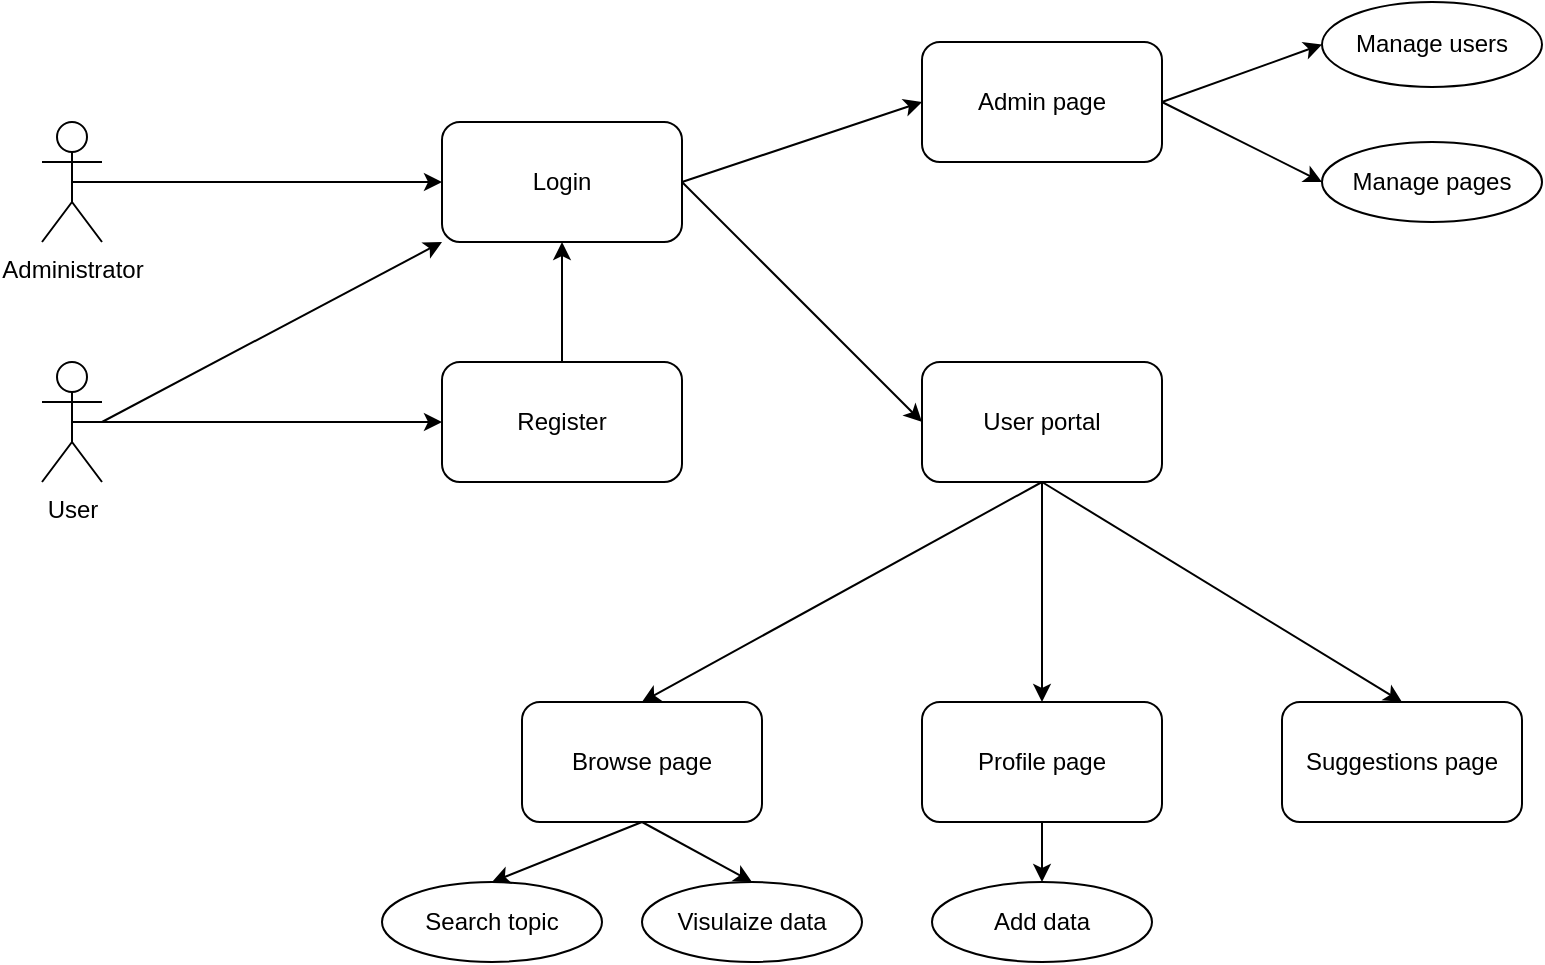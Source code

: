 <mxfile version="15.8.4" type="google"><diagram name="Page-1" id="e7e014a7-5840-1c2e-5031-d8a46d1fe8dd"><mxGraphModel dx="1038" dy="547" grid="1" gridSize="10" guides="1" tooltips="1" connect="1" arrows="1" fold="1" page="1" pageScale="1" pageWidth="1169" pageHeight="826" background="none" math="0" shadow="0"><root><mxCell id="0"/><mxCell id="1" parent="0"/><mxCell id="w4NtOH73_q0VpbIpz3PS-41" value="User" style="shape=umlActor;verticalLabelPosition=bottom;verticalAlign=top;html=1;outlineConnect=0;" vertex="1" parent="1"><mxGeometry x="320" y="490" width="30" height="60" as="geometry"/></mxCell><mxCell id="w4NtOH73_q0VpbIpz3PS-42" value="Administrator" style="shape=umlActor;verticalLabelPosition=bottom;verticalAlign=top;html=1;outlineConnect=0;" vertex="1" parent="1"><mxGeometry x="320" y="370" width="30" height="60" as="geometry"/></mxCell><mxCell id="w4NtOH73_q0VpbIpz3PS-45" value="Login" style="rounded=1;whiteSpace=wrap;html=1;" vertex="1" parent="1"><mxGeometry x="520" y="370" width="120" height="60" as="geometry"/></mxCell><mxCell id="w4NtOH73_q0VpbIpz3PS-46" value="Register" style="rounded=1;whiteSpace=wrap;html=1;" vertex="1" parent="1"><mxGeometry x="520" y="490" width="120" height="60" as="geometry"/></mxCell><mxCell id="w4NtOH73_q0VpbIpz3PS-47" value="" style="endArrow=classic;html=1;rounded=0;entryX=0;entryY=0.5;entryDx=0;entryDy=0;exitX=0.5;exitY=0.5;exitDx=0;exitDy=0;exitPerimeter=0;" edge="1" parent="1" source="w4NtOH73_q0VpbIpz3PS-42" target="w4NtOH73_q0VpbIpz3PS-45"><mxGeometry width="50" height="50" relative="1" as="geometry"><mxPoint x="370" y="320" as="sourcePoint"/><mxPoint x="600" y="420" as="targetPoint"/></mxGeometry></mxCell><mxCell id="w4NtOH73_q0VpbIpz3PS-48" value="" style="endArrow=classic;html=1;rounded=0;exitX=0.5;exitY=0.5;exitDx=0;exitDy=0;exitPerimeter=0;entryX=0;entryY=0.5;entryDx=0;entryDy=0;" edge="1" parent="1" source="w4NtOH73_q0VpbIpz3PS-41" target="w4NtOH73_q0VpbIpz3PS-46"><mxGeometry width="50" height="50" relative="1" as="geometry"><mxPoint x="550" y="470" as="sourcePoint"/><mxPoint x="600" y="420" as="targetPoint"/></mxGeometry></mxCell><mxCell id="w4NtOH73_q0VpbIpz3PS-49" value="" style="endArrow=classic;html=1;rounded=0;exitX=0.5;exitY=0;exitDx=0;exitDy=0;entryX=0.5;entryY=1;entryDx=0;entryDy=0;" edge="1" parent="1" source="w4NtOH73_q0VpbIpz3PS-46" target="w4NtOH73_q0VpbIpz3PS-45"><mxGeometry width="50" height="50" relative="1" as="geometry"><mxPoint x="550" y="470" as="sourcePoint"/><mxPoint x="600" y="420" as="targetPoint"/></mxGeometry></mxCell><mxCell id="w4NtOH73_q0VpbIpz3PS-50" value="Admin page" style="rounded=1;whiteSpace=wrap;html=1;" vertex="1" parent="1"><mxGeometry x="760" y="330" width="120" height="60" as="geometry"/></mxCell><mxCell id="w4NtOH73_q0VpbIpz3PS-51" value="User portal" style="rounded=1;whiteSpace=wrap;html=1;" vertex="1" parent="1"><mxGeometry x="760" y="490" width="120" height="60" as="geometry"/></mxCell><mxCell id="w4NtOH73_q0VpbIpz3PS-52" value="" style="endArrow=classic;html=1;rounded=0;entryX=0;entryY=0.5;entryDx=0;entryDy=0;exitX=1;exitY=0.5;exitDx=0;exitDy=0;" edge="1" parent="1" source="w4NtOH73_q0VpbIpz3PS-45" target="w4NtOH73_q0VpbIpz3PS-50"><mxGeometry width="50" height="50" relative="1" as="geometry"><mxPoint x="550" y="470" as="sourcePoint"/><mxPoint x="600" y="420" as="targetPoint"/></mxGeometry></mxCell><mxCell id="w4NtOH73_q0VpbIpz3PS-53" value="" style="endArrow=classic;html=1;rounded=0;entryX=0;entryY=0.5;entryDx=0;entryDy=0;exitX=1;exitY=0.5;exitDx=0;exitDy=0;" edge="1" parent="1" source="w4NtOH73_q0VpbIpz3PS-45" target="w4NtOH73_q0VpbIpz3PS-51"><mxGeometry width="50" height="50" relative="1" as="geometry"><mxPoint x="550" y="470" as="sourcePoint"/><mxPoint x="600" y="420" as="targetPoint"/></mxGeometry></mxCell><mxCell id="w4NtOH73_q0VpbIpz3PS-55" value="" style="endArrow=classic;html=1;rounded=0;entryX=0;entryY=1;entryDx=0;entryDy=0;" edge="1" parent="1" target="w4NtOH73_q0VpbIpz3PS-45"><mxGeometry width="50" height="50" relative="1" as="geometry"><mxPoint x="350" y="520" as="sourcePoint"/><mxPoint x="600" y="420" as="targetPoint"/></mxGeometry></mxCell><mxCell id="w4NtOH73_q0VpbIpz3PS-56" value="Manage users" style="ellipse;whiteSpace=wrap;html=1;" vertex="1" parent="1"><mxGeometry x="960" y="310" width="110" height="42.5" as="geometry"/></mxCell><mxCell id="w4NtOH73_q0VpbIpz3PS-57" value="" style="endArrow=classic;html=1;rounded=0;entryX=0;entryY=0.5;entryDx=0;entryDy=0;exitX=1;exitY=0.5;exitDx=0;exitDy=0;" edge="1" parent="1" source="w4NtOH73_q0VpbIpz3PS-50" target="w4NtOH73_q0VpbIpz3PS-56"><mxGeometry width="50" height="50" relative="1" as="geometry"><mxPoint x="630" y="470" as="sourcePoint"/><mxPoint x="680" y="420" as="targetPoint"/></mxGeometry></mxCell><mxCell id="w4NtOH73_q0VpbIpz3PS-58" value="Add data" style="ellipse;whiteSpace=wrap;html=1;" vertex="1" parent="1"><mxGeometry x="765" y="750" width="110" height="40" as="geometry"/></mxCell><mxCell id="w4NtOH73_q0VpbIpz3PS-61" value="Search topic" style="ellipse;whiteSpace=wrap;html=1;" vertex="1" parent="1"><mxGeometry x="490" y="750" width="110" height="40" as="geometry"/></mxCell><mxCell id="w4NtOH73_q0VpbIpz3PS-64" value="Browse page" style="rounded=1;whiteSpace=wrap;html=1;" vertex="1" parent="1"><mxGeometry x="560" y="660" width="120" height="60" as="geometry"/></mxCell><mxCell id="w4NtOH73_q0VpbIpz3PS-65" value="Profile page" style="rounded=1;whiteSpace=wrap;html=1;" vertex="1" parent="1"><mxGeometry x="760" y="660" width="120" height="60" as="geometry"/></mxCell><mxCell id="w4NtOH73_q0VpbIpz3PS-66" value="Suggestions page" style="rounded=1;whiteSpace=wrap;html=1;" vertex="1" parent="1"><mxGeometry x="940" y="660" width="120" height="60" as="geometry"/></mxCell><mxCell id="w4NtOH73_q0VpbIpz3PS-67" value="" style="endArrow=classic;html=1;rounded=0;exitX=0.5;exitY=1;exitDx=0;exitDy=0;" edge="1" parent="1" source="w4NtOH73_q0VpbIpz3PS-51" target="w4NtOH73_q0VpbIpz3PS-65"><mxGeometry width="50" height="50" relative="1" as="geometry"><mxPoint x="890" y="670" as="sourcePoint"/><mxPoint x="940" y="620" as="targetPoint"/></mxGeometry></mxCell><mxCell id="w4NtOH73_q0VpbIpz3PS-68" value="Visulaize data" style="ellipse;whiteSpace=wrap;html=1;" vertex="1" parent="1"><mxGeometry x="620" y="750" width="110" height="40" as="geometry"/></mxCell><mxCell id="w4NtOH73_q0VpbIpz3PS-69" value="" style="endArrow=classic;html=1;rounded=0;exitX=0.5;exitY=1;exitDx=0;exitDy=0;entryX=0.5;entryY=0;entryDx=0;entryDy=0;" edge="1" parent="1" source="w4NtOH73_q0VpbIpz3PS-64" target="w4NtOH73_q0VpbIpz3PS-68"><mxGeometry width="50" height="50" relative="1" as="geometry"><mxPoint x="890" y="590" as="sourcePoint"/><mxPoint x="940" y="540" as="targetPoint"/></mxGeometry></mxCell><mxCell id="w4NtOH73_q0VpbIpz3PS-70" value="" style="endArrow=classic;html=1;rounded=0;entryX=0.5;entryY=0;entryDx=0;entryDy=0;exitX=0.5;exitY=1;exitDx=0;exitDy=0;" edge="1" parent="1" source="w4NtOH73_q0VpbIpz3PS-64" target="w4NtOH73_q0VpbIpz3PS-61"><mxGeometry width="50" height="50" relative="1" as="geometry"><mxPoint x="630" y="720" as="sourcePoint"/><mxPoint x="940" y="540" as="targetPoint"/></mxGeometry></mxCell><mxCell id="w4NtOH73_q0VpbIpz3PS-71" value="" style="endArrow=classic;html=1;rounded=0;exitX=0.5;exitY=1;exitDx=0;exitDy=0;entryX=0.5;entryY=0;entryDx=0;entryDy=0;" edge="1" parent="1" source="w4NtOH73_q0VpbIpz3PS-51" target="w4NtOH73_q0VpbIpz3PS-64"><mxGeometry width="50" height="50" relative="1" as="geometry"><mxPoint x="890" y="590" as="sourcePoint"/><mxPoint x="940" y="540" as="targetPoint"/></mxGeometry></mxCell><mxCell id="w4NtOH73_q0VpbIpz3PS-72" value="" style="endArrow=classic;html=1;rounded=0;exitX=0.5;exitY=1;exitDx=0;exitDy=0;entryX=0.5;entryY=0;entryDx=0;entryDy=0;" edge="1" parent="1" source="w4NtOH73_q0VpbIpz3PS-51" target="w4NtOH73_q0VpbIpz3PS-66"><mxGeometry width="50" height="50" relative="1" as="geometry"><mxPoint x="890" y="590" as="sourcePoint"/><mxPoint x="940" y="540" as="targetPoint"/></mxGeometry></mxCell><mxCell id="w4NtOH73_q0VpbIpz3PS-73" value="" style="endArrow=classic;html=1;rounded=0;exitX=0.5;exitY=1;exitDx=0;exitDy=0;entryX=0.5;entryY=0;entryDx=0;entryDy=0;" edge="1" parent="1" source="w4NtOH73_q0VpbIpz3PS-65" target="w4NtOH73_q0VpbIpz3PS-58"><mxGeometry width="50" height="50" relative="1" as="geometry"><mxPoint x="890" y="590" as="sourcePoint"/><mxPoint x="940" y="540" as="targetPoint"/></mxGeometry></mxCell><mxCell id="w4NtOH73_q0VpbIpz3PS-74" value="Manage pages" style="ellipse;whiteSpace=wrap;html=1;" vertex="1" parent="1"><mxGeometry x="960" y="380" width="110" height="40" as="geometry"/></mxCell><mxCell id="w4NtOH73_q0VpbIpz3PS-75" value="" style="endArrow=classic;html=1;rounded=0;exitX=1;exitY=0.5;exitDx=0;exitDy=0;entryX=0;entryY=0.5;entryDx=0;entryDy=0;" edge="1" parent="1" source="w4NtOH73_q0VpbIpz3PS-50" target="w4NtOH73_q0VpbIpz3PS-74"><mxGeometry width="50" height="50" relative="1" as="geometry"><mxPoint x="890" y="590" as="sourcePoint"/><mxPoint x="940" y="540" as="targetPoint"/></mxGeometry></mxCell></root></mxGraphModel></diagram></mxfile>